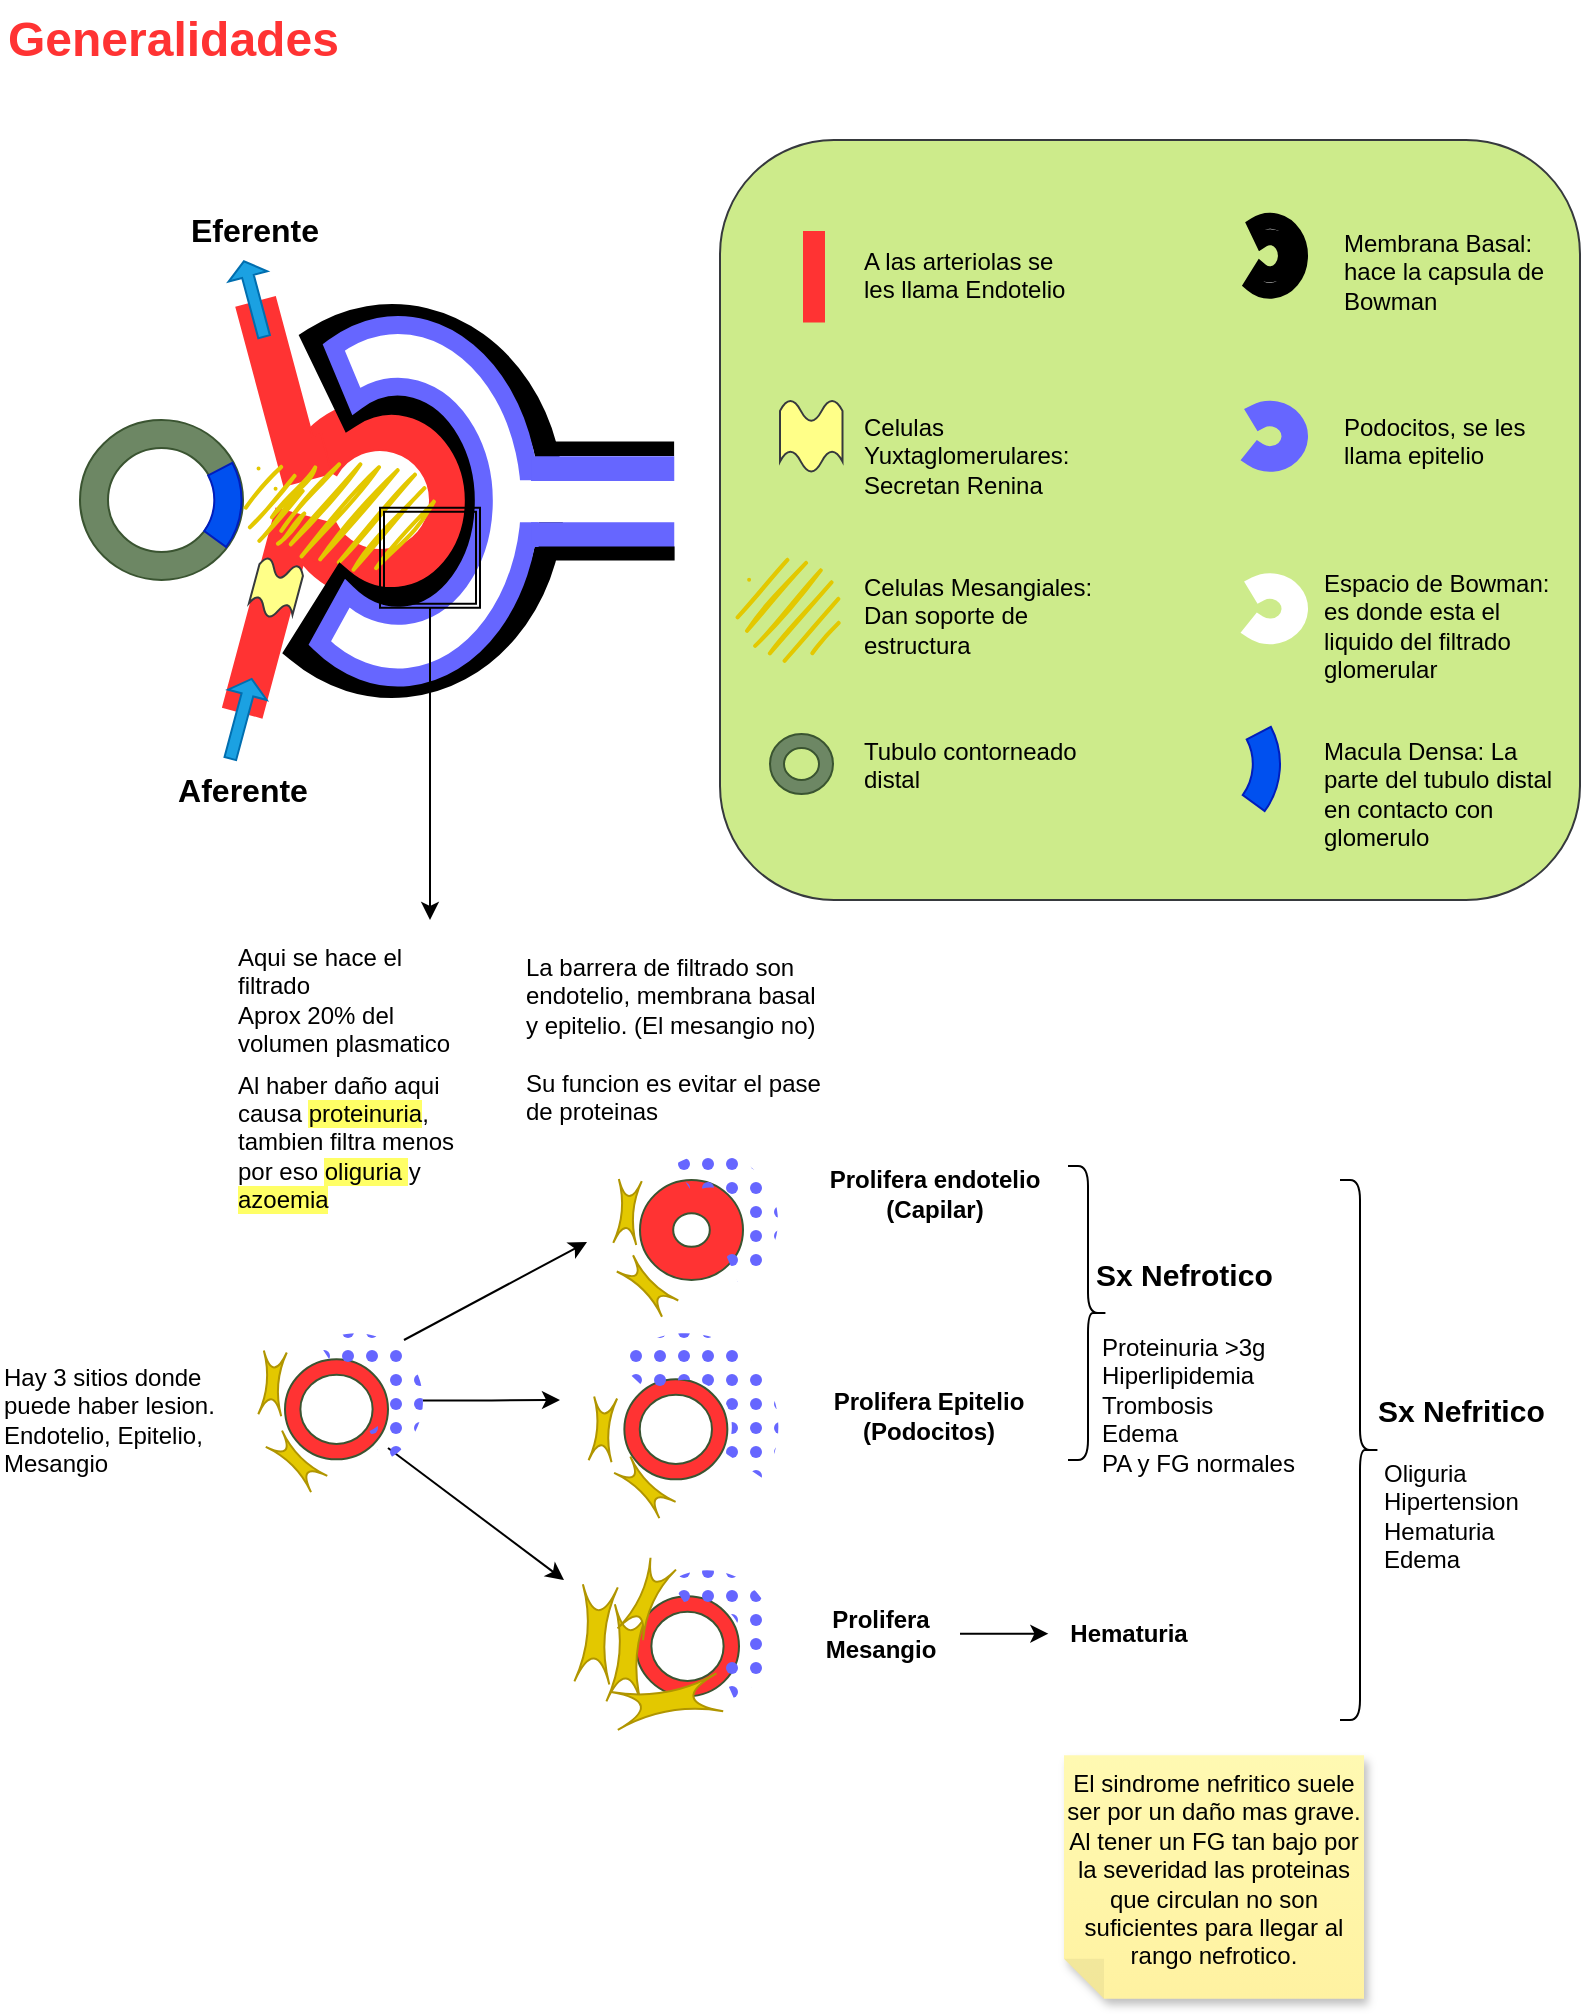 <mxfile version="21.6.8" type="github">
  <diagram name="Página-1" id="UciEay0KyTCCJJWclvXi">
    <mxGraphModel dx="1640" dy="1055" grid="1" gridSize="10" guides="1" tooltips="1" connect="1" arrows="1" fold="1" page="1" pageScale="1" pageWidth="850" pageHeight="1100" math="0" shadow="0">
      <root>
        <mxCell id="0" />
        <mxCell id="1" parent="0" />
        <mxCell id="AWjtqCZnB2S0BVq7457--28" value="" style="rounded=1;whiteSpace=wrap;html=1;fillColor=#cdeb8b;strokeColor=#36393d;" parent="1" vertex="1">
          <mxGeometry x="400" y="80" width="430" height="380" as="geometry" />
        </mxCell>
        <mxCell id="AWjtqCZnB2S0BVq7457--3" value="" style="verticalLabelPosition=bottom;verticalAlign=top;html=1;shape=mxgraph.basic.partConcEllipse;startAngle=0.083;endAngle=0.928;arcWidth=0.5;direction=north;fillColor=#FF3333;fontColor=#000000;strokeColor=#FF3333;" parent="1" vertex="1">
          <mxGeometry x="180" y="210" width="100" height="100" as="geometry" />
        </mxCell>
        <mxCell id="AWjtqCZnB2S0BVq7457--6" value="" style="shape=corner;whiteSpace=wrap;html=1;dx=20;dy=20;fillColor=#FF3333;fontColor=#000000;strokeColor=#FF3333;rotation=15;" parent="1" vertex="1">
          <mxGeometry x="164.39" y="266.05" width="26.9" height="102.71" as="geometry" />
        </mxCell>
        <mxCell id="AWjtqCZnB2S0BVq7457--8" value="" style="shape=corner;whiteSpace=wrap;html=1;dx=20;dy=20;direction=north;fillColor=#FF3333;fontColor=#000000;strokeColor=#FF3333;rotation=-15;" parent="1" vertex="1">
          <mxGeometry x="169.74" y="158.99" width="24.59" height="92.25" as="geometry" />
        </mxCell>
        <mxCell id="AWjtqCZnB2S0BVq7457--9" value="" style="ellipse;whiteSpace=wrap;html=1;strokeWidth=2;fillWeight=2;hachureGap=8;fillColor=#e3c800;fillStyle=dots;strokeColor=none;fontColor=#000000;sketch=1;curveFitting=1;jiggle=2;" parent="1" vertex="1">
          <mxGeometry x="176" y="238" width="80" height="53.75" as="geometry" />
        </mxCell>
        <mxCell id="AWjtqCZnB2S0BVq7457--10" value="" style="shape=singleArrow;direction=north;whiteSpace=wrap;html=1;fillColor=#1ba1e2;fontColor=#ffffff;strokeColor=#006EAF;rotation=15;" parent="1" vertex="1">
          <mxGeometry x="150.5" y="348.75" width="20" height="41.25" as="geometry" />
        </mxCell>
        <mxCell id="AWjtqCZnB2S0BVq7457--11" value="" style="shape=singleArrow;direction=north;whiteSpace=wrap;html=1;fillColor=#1ba1e2;fontColor=#ffffff;strokeColor=#006EAF;rotation=-15;" parent="1" vertex="1">
          <mxGeometry x="157" y="140" width="20" height="39" as="geometry" />
        </mxCell>
        <mxCell id="AWjtqCZnB2S0BVq7457--12" value="Aferente" style="text;html=1;align=center;verticalAlign=middle;resizable=0;points=[];autosize=1;strokeColor=none;fillColor=none;fontSize=16;fontStyle=1" parent="1" vertex="1">
          <mxGeometry x="115.5" y="390" width="90" height="30" as="geometry" />
        </mxCell>
        <mxCell id="AWjtqCZnB2S0BVq7457--13" value="Eferente" style="text;html=1;align=center;verticalAlign=middle;resizable=0;points=[];autosize=1;strokeColor=none;fillColor=none;fontSize=16;fontStyle=1" parent="1" vertex="1">
          <mxGeometry x="122" y="110" width="90" height="30" as="geometry" />
        </mxCell>
        <mxCell id="AWjtqCZnB2S0BVq7457--15" value="" style="verticalLabelPosition=bottom;verticalAlign=top;html=1;shape=mxgraph.basic.partConcEllipse;startAngle=0.419;endAngle=0.1;arcWidth=0.47;rotation=-180;strokeWidth=12;perimeterSpacing=0;" parent="1" vertex="1">
          <mxGeometry x="156" y="168" width="160" height="185" as="geometry" />
        </mxCell>
        <mxCell id="AWjtqCZnB2S0BVq7457--16" value="" style="verticalLabelPosition=bottom;verticalAlign=top;html=1;shape=mxgraph.basic.partConcEllipse;startAngle=0.419;endAngle=0.101;arcWidth=0.35;rotation=-180;strokeWidth=9;fillColor=#FFFFFF;fontColor=#ffffff;strokeColor=#6666FF;" parent="1" vertex="1">
          <mxGeometry x="173" y="172.5" width="132" height="176.25" as="geometry" />
        </mxCell>
        <mxCell id="AWjtqCZnB2S0BVq7457--17" value="" style="verticalLabelPosition=bottom;verticalAlign=top;html=1;shape=mxgraph.basic.wave2;dy=0.3;fillColor=#ffff88;strokeColor=#36393d;rotation=15;" parent="1" vertex="1">
          <mxGeometry x="166.74" y="290.37" width="22.5" height="28.75" as="geometry" />
        </mxCell>
        <mxCell id="AWjtqCZnB2S0BVq7457--18" value="A las arteriolas se les llama Endotelio" style="rounded=0;whiteSpace=wrap;html=1;align=left;verticalAlign=top;strokeColor=none;fillColor=none;" parent="1" vertex="1">
          <mxGeometry x="470" y="126.63" width="110" height="36.25" as="geometry" />
        </mxCell>
        <mxCell id="AWjtqCZnB2S0BVq7457--19" value="" style="shape=corner;whiteSpace=wrap;html=1;dx=20;dy=20;direction=north;fillColor=#FF3333;fontColor=#000000;strokeColor=#FF3333;" parent="1" vertex="1">
          <mxGeometry x="442" y="126" width="10" height="44.75" as="geometry" />
        </mxCell>
        <mxCell id="AWjtqCZnB2S0BVq7457--20" value="&lt;div&gt;Celulas Yuxtaglomerulares:&lt;/div&gt;&lt;div&gt;Secretan Renina&lt;br&gt;&lt;/div&gt;" style="rounded=0;whiteSpace=wrap;html=1;align=left;verticalAlign=top;strokeColor=none;fillColor=none;" parent="1" vertex="1">
          <mxGeometry x="470" y="210" width="110" height="40" as="geometry" />
        </mxCell>
        <mxCell id="AWjtqCZnB2S0BVq7457--21" value="" style="verticalLabelPosition=bottom;verticalAlign=top;html=1;shape=mxgraph.basic.wave2;dy=0.3;fillColor=#ffff88;strokeColor=#36393d;" parent="1" vertex="1">
          <mxGeometry x="430" y="210" width="31.25" height="36.25" as="geometry" />
        </mxCell>
        <mxCell id="AWjtqCZnB2S0BVq7457--22" value="&lt;div&gt;Celulas Mesangiales:&lt;/div&gt;Dan soporte de estructura" style="rounded=0;whiteSpace=wrap;html=1;align=left;verticalAlign=top;strokeColor=none;fillColor=none;" parent="1" vertex="1">
          <mxGeometry x="470" y="290.37" width="120" height="40" as="geometry" />
        </mxCell>
        <mxCell id="AWjtqCZnB2S0BVq7457--23" value="" style="ellipse;whiteSpace=wrap;html=1;strokeWidth=2;fillWeight=2;hachureGap=8;fillColor=#e3c800;fillStyle=dots;sketch=1;strokeColor=none;fontColor=#000000;" parent="1" vertex="1">
          <mxGeometry x="410" y="289.37" width="50" height="50" as="geometry" />
        </mxCell>
        <mxCell id="AWjtqCZnB2S0BVq7457--24" value="" style="verticalLabelPosition=bottom;verticalAlign=top;html=1;shape=mxgraph.basic.partConcEllipse;startAngle=0.419;endAngle=0.1;arcWidth=0.47;rotation=-180;strokeWidth=8;perimeterSpacing=0;" parent="1" vertex="1">
          <mxGeometry x="660" y="120.38" width="30" height="35" as="geometry" />
        </mxCell>
        <mxCell id="AWjtqCZnB2S0BVq7457--25" value="Membrana Basal: hace la capsula de Bowman" style="rounded=0;whiteSpace=wrap;html=1;align=left;verticalAlign=top;strokeColor=none;fillColor=none;" parent="1" vertex="1">
          <mxGeometry x="710" y="117.88" width="120" height="40" as="geometry" />
        </mxCell>
        <mxCell id="AWjtqCZnB2S0BVq7457--26" value="" style="verticalLabelPosition=bottom;verticalAlign=top;html=1;shape=mxgraph.basic.partConcEllipse;startAngle=0.419;endAngle=0.101;arcWidth=0.35;rotation=-180;strokeWidth=8;fillColor=#FFFFFF;fontColor=#ffffff;strokeColor=#6666FF;" parent="1" vertex="1">
          <mxGeometry x="660" y="214.38" width="30" height="27.5" as="geometry" />
        </mxCell>
        <mxCell id="AWjtqCZnB2S0BVq7457--27" value="Podocitos, se les llama epitelio" style="rounded=0;whiteSpace=wrap;html=1;align=left;verticalAlign=top;strokeColor=none;fillColor=none;" parent="1" vertex="1">
          <mxGeometry x="710" y="210" width="120" height="40" as="geometry" />
        </mxCell>
        <mxCell id="AWjtqCZnB2S0BVq7457--29" value="" style="verticalLabelPosition=bottom;verticalAlign=top;html=1;shape=mxgraph.basic.partConcEllipse;startAngle=0.419;endAngle=0.101;arcWidth=0.35;rotation=-180;strokeWidth=8;fillColor=#FFFFFF;fontColor=#ffffff;strokeColor=#FFFFFF;" parent="1" vertex="1">
          <mxGeometry x="660" y="300.62" width="30" height="27.5" as="geometry" />
        </mxCell>
        <mxCell id="AWjtqCZnB2S0BVq7457--30" value="Espacio de Bowman: es donde esta el liquido del filtrado glomerular" style="rounded=0;whiteSpace=wrap;html=1;align=left;verticalAlign=top;strokeColor=none;fillColor=none;" parent="1" vertex="1">
          <mxGeometry x="700" y="288.12" width="120" height="40" as="geometry" />
        </mxCell>
        <mxCell id="AWjtqCZnB2S0BVq7457--31" value="" style="shape=corner;whiteSpace=wrap;html=1;dx=20;dy=20;direction=north;rotation=90;strokeColor=#FFFFFF;" parent="1" vertex="1">
          <mxGeometry x="321.31" y="225.31" width="20" height="70.62" as="geometry" />
        </mxCell>
        <mxCell id="AWjtqCZnB2S0BVq7457--32" value="" style="shape=corner;whiteSpace=wrap;html=1;dx=20;dy=20;direction=north;rotation=90;strokeColor=#6666FF;fillColor=#6666FF;" parent="1" vertex="1">
          <mxGeometry x="335.66" y="209" width="11.31" height="70.62" as="geometry" />
        </mxCell>
        <mxCell id="AWjtqCZnB2S0BVq7457--33" value="" style="shape=corner;whiteSpace=wrap;html=1;dx=20;dy=20;direction=north;rotation=90;strokeColor=#6666FF;fillColor=#6666FF;" parent="1" vertex="1">
          <mxGeometry x="335.66" y="242" width="11.31" height="70.62" as="geometry" />
        </mxCell>
        <mxCell id="AWjtqCZnB2S0BVq7457--34" value="" style="shape=corner;whiteSpace=wrap;html=1;dx=20;dy=20;direction=north;rotation=90;strokeColor=#000000;fillColor=#000000;" parent="1" vertex="1">
          <mxGeometry x="344" y="205" width="6.28" height="58.83" as="geometry" />
        </mxCell>
        <mxCell id="AWjtqCZnB2S0BVq7457--35" value="" style="shape=corner;whiteSpace=wrap;html=1;dx=20;dy=20;direction=north;rotation=90;strokeColor=#000000;fillColor=#000000;" parent="1" vertex="1">
          <mxGeometry x="340.31" y="253.31" width="6" height="67" as="geometry" />
        </mxCell>
        <mxCell id="AWjtqCZnB2S0BVq7457--37" value="" style="verticalLabelPosition=bottom;verticalAlign=top;html=1;shape=mxgraph.basic.donut;dx=14;fillColor=#6d8764;fontColor=#ffffff;strokeColor=#3A5431;" parent="1" vertex="1">
          <mxGeometry x="80" y="220" width="81.5" height="80" as="geometry" />
        </mxCell>
        <mxCell id="AWjtqCZnB2S0BVq7457--38" value="" style="ellipse;whiteSpace=wrap;html=1;strokeWidth=2;fillWeight=2;hachureGap=8;fillColor=#e3c800;fillStyle=dots;strokeColor=none;fontColor=#000000;sketch=1;curveFitting=1;jiggle=2;" parent="1" vertex="1">
          <mxGeometry x="161.95" y="241.88" width="31.05" height="42" as="geometry" />
        </mxCell>
        <mxCell id="AWjtqCZnB2S0BVq7457--39" value="" style="verticalLabelPosition=bottom;verticalAlign=top;html=1;shape=mxgraph.basic.partConcEllipse;startAngle=0.923;endAngle=0.1;arcWidth=0.34;direction=south;fillColor=#0050ef;strokeColor=#001DBC;fontColor=#ffffff;" parent="1" vertex="1">
          <mxGeometry x="80.75" y="220" width="80" height="80" as="geometry" />
        </mxCell>
        <mxCell id="Lvf93lARUG0P3jfMm5ZK-1" value="" style="verticalLabelPosition=bottom;verticalAlign=top;html=1;shape=mxgraph.basic.donut;dx=7;fillColor=#6d8764;fontColor=#ffffff;strokeColor=#3A5431;" parent="1" vertex="1">
          <mxGeometry x="425" y="377" width="31.5" height="30" as="geometry" />
        </mxCell>
        <mxCell id="Lvf93lARUG0P3jfMm5ZK-2" value="Tubulo contorneado distal&lt;div&gt;&lt;/div&gt;" style="rounded=0;whiteSpace=wrap;html=1;align=left;verticalAlign=top;strokeColor=none;fillColor=none;" parent="1" vertex="1">
          <mxGeometry x="470" y="372" width="120" height="40" as="geometry" />
        </mxCell>
        <mxCell id="Lvf93lARUG0P3jfMm5ZK-3" value="" style="verticalLabelPosition=bottom;verticalAlign=top;html=1;shape=mxgraph.basic.partConcEllipse;startAngle=0.923;endAngle=0.1;arcWidth=0.34;direction=south;fillColor=#0050ef;strokeColor=#001DBC;fontColor=#ffffff;" parent="1" vertex="1">
          <mxGeometry x="600" y="352" width="80" height="80" as="geometry" />
        </mxCell>
        <mxCell id="Lvf93lARUG0P3jfMm5ZK-4" value="Macula Densa: La parte del tubulo distal en contacto con glomerulo" style="rounded=0;whiteSpace=wrap;html=1;align=left;verticalAlign=top;strokeColor=none;fillColor=none;" parent="1" vertex="1">
          <mxGeometry x="700" y="372" width="120" height="40" as="geometry" />
        </mxCell>
        <mxCell id="Lvf93lARUG0P3jfMm5ZK-5" value="Generalidades" style="text;strokeColor=none;fillColor=none;html=1;fontSize=24;fontStyle=1;verticalAlign=middle;align=left;fontColor=#FF3333;" parent="1" vertex="1">
          <mxGeometry x="41.95" y="10" width="100" height="40" as="geometry" />
        </mxCell>
        <mxCell id="Lvf93lARUG0P3jfMm5ZK-42" style="edgeStyle=orthogonalEdgeStyle;rounded=0;orthogonalLoop=1;jettySize=auto;html=1;" parent="1" source="Lvf93lARUG0P3jfMm5ZK-6" edge="1">
          <mxGeometry relative="1" as="geometry">
            <mxPoint x="255" y="470" as="targetPoint" />
          </mxGeometry>
        </mxCell>
        <mxCell id="Lvf93lARUG0P3jfMm5ZK-6" value="" style="shape=ext;double=1;whiteSpace=wrap;html=1;aspect=fixed;fillColor=none;strokeColor=#000000;" parent="1" vertex="1">
          <mxGeometry x="230" y="263.88" width="50" height="50" as="geometry" />
        </mxCell>
        <mxCell id="Lvf93lARUG0P3jfMm5ZK-8" value="Aqui se hace el filtrado&lt;br&gt;Aprox 20% del volumen plasmatico" style="rounded=1;whiteSpace=wrap;html=1;align=left;strokeColor=none;" parent="1" vertex="1">
          <mxGeometry x="157" y="480" width="120" height="60" as="geometry" />
        </mxCell>
        <mxCell id="Lvf93lARUG0P3jfMm5ZK-9" value="Oliguria&lt;br&gt;Hipertension&lt;br&gt;Hematuria&lt;br&gt;Edema" style="rounded=1;whiteSpace=wrap;html=1;align=left;strokeColor=none;" parent="1" vertex="1">
          <mxGeometry x="730" y="737.68" width="90" height="60" as="geometry" />
        </mxCell>
        <mxCell id="Lvf93lARUG0P3jfMm5ZK-10" value="Al haber daño aqui causa &lt;span style=&quot;background-color: rgb(255, 255, 102);&quot;&gt;proteinuria&lt;/span&gt;, tambien filtra menos por eso &lt;span style=&quot;background-color: rgb(255, 255, 102);&quot;&gt;oliguria &lt;/span&gt;y &lt;span style=&quot;background-color: rgb(255, 255, 102);&quot;&gt;azoemia&lt;/span&gt;" style="rounded=1;whiteSpace=wrap;html=1;align=left;strokeColor=none;" parent="1" vertex="1">
          <mxGeometry x="157" y="551" width="120" height="60" as="geometry" />
        </mxCell>
        <mxCell id="Lvf93lARUG0P3jfMm5ZK-14" value="" style="rounded=0;orthogonalLoop=1;jettySize=auto;html=1;" parent="1" edge="1">
          <mxGeometry relative="1" as="geometry">
            <mxPoint x="242" y="680" as="sourcePoint" />
            <mxPoint x="333.5" y="631.008" as="targetPoint" />
          </mxGeometry>
        </mxCell>
        <mxCell id="Lvf93lARUG0P3jfMm5ZK-18" style="rounded=0;orthogonalLoop=1;jettySize=auto;html=1;" parent="1" source="Lvf93lARUG0P3jfMm5ZK-11" edge="1">
          <mxGeometry relative="1" as="geometry">
            <mxPoint x="322" y="800" as="targetPoint" />
          </mxGeometry>
        </mxCell>
        <mxCell id="Lvf93lARUG0P3jfMm5ZK-11" value="" style="verticalLabelPosition=bottom;verticalAlign=top;html=1;shape=mxgraph.basic.donut;dx=7.69;fillColor=#FF3333;fontColor=#ffffff;strokeColor=#3A5431;" parent="1" vertex="1">
          <mxGeometry x="182.5" y="689.68" width="51.5" height="50" as="geometry" />
        </mxCell>
        <mxCell id="Lvf93lARUG0P3jfMm5ZK-45" value="" style="edgeStyle=orthogonalEdgeStyle;rounded=0;orthogonalLoop=1;jettySize=auto;html=1;" parent="1" source="Lvf93lARUG0P3jfMm5ZK-12" edge="1">
          <mxGeometry relative="1" as="geometry">
            <mxPoint x="320" y="710" as="targetPoint" />
          </mxGeometry>
        </mxCell>
        <mxCell id="Lvf93lARUG0P3jfMm5ZK-12" value="" style="verticalLabelPosition=bottom;verticalAlign=top;html=1;shape=mxgraph.basic.partConcEllipse;dx=7.69;fillColor=#6666FF;fontColor=#ffffff;strokeColor=none;aspect=fixed;fillStyle=dots;startAngle=0.908;endAngle=0.434;arcWidth=0.5;" parent="1" vertex="1">
          <mxGeometry x="184.5" y="676.68" width="67" height="67" as="geometry" />
        </mxCell>
        <mxCell id="Lvf93lARUG0P3jfMm5ZK-16" value="" style="verticalLabelPosition=bottom;verticalAlign=top;html=1;shape=mxgraph.basic.donut;dx=7.69;fillColor=#FF3333;fontColor=#ffffff;strokeColor=#3A5431;" parent="1" vertex="1">
          <mxGeometry x="352.18" y="699.68" width="51.5" height="50" as="geometry" />
        </mxCell>
        <mxCell id="Lvf93lARUG0P3jfMm5ZK-17" value="" style="verticalLabelPosition=bottom;verticalAlign=top;html=1;shape=mxgraph.basic.partConcEllipse;dx=19.34;fillColor=#6666FF;fontColor=#ffffff;strokeColor=none;aspect=fixed;fillStyle=dots;startAngle=0.87;endAngle=0.344;arcWidth=0.5;" parent="1" vertex="1">
          <mxGeometry x="336.18" y="676.68" width="93" height="93" as="geometry" />
        </mxCell>
        <mxCell id="Lvf93lARUG0P3jfMm5ZK-19" value="Prolifera endotelio &lt;br&gt;(Capilar)" style="text;html=1;align=center;verticalAlign=middle;resizable=0;points=[];autosize=1;strokeColor=none;fillColor=none;fontStyle=1" parent="1" vertex="1">
          <mxGeometry x="442" y="587" width="130" height="40" as="geometry" />
        </mxCell>
        <mxCell id="Lvf93lARUG0P3jfMm5ZK-20" value="Prolifera Epitelio&lt;br&gt;(Podocitos)" style="text;html=1;align=center;verticalAlign=middle;resizable=0;points=[];autosize=1;strokeColor=none;fillColor=none;fontStyle=1" parent="1" vertex="1">
          <mxGeometry x="444.18" y="697.68" width="120" height="40" as="geometry" />
        </mxCell>
        <mxCell id="Lvf93lARUG0P3jfMm5ZK-21" value="Sx Nefritico" style="text;html=1;align=left;verticalAlign=middle;resizable=0;points=[];autosize=1;strokeColor=none;fillColor=none;fontStyle=1;fontSize=15;" parent="1" vertex="1">
          <mxGeometry x="727" y="699.68" width="110" height="30" as="geometry" />
        </mxCell>
        <mxCell id="Lvf93lARUG0P3jfMm5ZK-22" value="Hay 3 sitios donde puede haber lesion.&lt;br&gt;Endotelio, Epitelio, Mesangio" style="rounded=1;whiteSpace=wrap;html=1;align=left;strokeColor=none;" parent="1" vertex="1">
          <mxGeometry x="40" y="690.05" width="120" height="60" as="geometry" />
        </mxCell>
        <mxCell id="Lvf93lARUG0P3jfMm5ZK-23" value="" style="shape=switch;whiteSpace=wrap;html=1;rotation=5;fillColor=#e3c800;fontColor=#000000;strokeColor=#B09500;aspect=fixed;" parent="1" vertex="1">
          <mxGeometry x="170.5" y="685.68" width="11.52" height="32" as="geometry" />
        </mxCell>
        <mxCell id="Lvf93lARUG0P3jfMm5ZK-24" value="" style="shape=switch;whiteSpace=wrap;html=1;rotation=-45;fillColor=#e3c800;fontColor=#000000;strokeColor=#B09500;aspect=fixed;" parent="1" vertex="1">
          <mxGeometry x="182.5" y="724.68" width="11.52" height="32" as="geometry" />
        </mxCell>
        <mxCell id="Lvf93lARUG0P3jfMm5ZK-25" value="" style="verticalLabelPosition=bottom;verticalAlign=top;html=1;shape=mxgraph.basic.donut;dx=16.59;fillColor=#FF3333;fontColor=#ffffff;strokeColor=#3A5431;" parent="1" vertex="1">
          <mxGeometry x="360" y="600" width="51.5" height="50" as="geometry" />
        </mxCell>
        <mxCell id="Lvf93lARUG0P3jfMm5ZK-26" value="" style="verticalLabelPosition=bottom;verticalAlign=top;html=1;shape=mxgraph.basic.partConcEllipse;dx=7.69;fillColor=#6666FF;fontColor=#ffffff;strokeColor=none;aspect=fixed;fillStyle=dots;startAngle=0.908;endAngle=0.434;arcWidth=0.5;" parent="1" vertex="1">
          <mxGeometry x="362" y="587" width="67" height="67" as="geometry" />
        </mxCell>
        <mxCell id="Lvf93lARUG0P3jfMm5ZK-27" value="" style="shape=switch;whiteSpace=wrap;html=1;rotation=5;fillColor=#e3c800;fontColor=#000000;strokeColor=#B09500;aspect=fixed;" parent="1" vertex="1">
          <mxGeometry x="348" y="600" width="11.52" height="32" as="geometry" />
        </mxCell>
        <mxCell id="Lvf93lARUG0P3jfMm5ZK-28" value="" style="shape=switch;whiteSpace=wrap;html=1;rotation=-45;fillColor=#e3c800;fontColor=#000000;strokeColor=#B09500;aspect=fixed;" parent="1" vertex="1">
          <mxGeometry x="358" y="637" width="11.52" height="32" as="geometry" />
        </mxCell>
        <mxCell id="Lvf93lARUG0P3jfMm5ZK-29" value="" style="shape=switch;whiteSpace=wrap;html=1;rotation=5;fillColor=#e3c800;fontColor=#000000;strokeColor=#B09500;aspect=fixed;" parent="1" vertex="1">
          <mxGeometry x="335.66" y="708.68" width="11.52" height="32" as="geometry" />
        </mxCell>
        <mxCell id="Lvf93lARUG0P3jfMm5ZK-30" value="" style="shape=switch;whiteSpace=wrap;html=1;rotation=-45;fillColor=#e3c800;fontColor=#000000;strokeColor=#B09500;aspect=fixed;" parent="1" vertex="1">
          <mxGeometry x="356.66" y="737.68" width="11.52" height="32" as="geometry" />
        </mxCell>
        <mxCell id="Lvf93lARUG0P3jfMm5ZK-31" value="" style="verticalLabelPosition=bottom;verticalAlign=top;html=1;shape=mxgraph.basic.donut;dx=7.69;fillColor=#FF3333;fontColor=#ffffff;strokeColor=#3A5431;" parent="1" vertex="1">
          <mxGeometry x="358" y="808.14" width="51.5" height="50" as="geometry" />
        </mxCell>
        <mxCell id="Lvf93lARUG0P3jfMm5ZK-32" value="" style="verticalLabelPosition=bottom;verticalAlign=top;html=1;shape=mxgraph.basic.partConcEllipse;dx=7.69;fillColor=#6666FF;fontColor=#ffffff;strokeColor=none;aspect=fixed;fillStyle=dots;startAngle=0.908;endAngle=0.434;arcWidth=0.5;" parent="1" vertex="1">
          <mxGeometry x="360" y="795.14" width="67" height="67" as="geometry" />
        </mxCell>
        <mxCell id="Lvf93lARUG0P3jfMm5ZK-33" value="" style="shape=switch;whiteSpace=wrap;html=1;rotation=5;fillColor=#e3c800;fontColor=#000000;strokeColor=#B09500;aspect=fixed;" parent="1" vertex="1">
          <mxGeometry x="345.29" y="812.85" width="17.52" height="48.67" as="geometry" />
        </mxCell>
        <mxCell id="Lvf93lARUG0P3jfMm5ZK-34" value="" style="shape=switch;whiteSpace=wrap;html=1;rotation=80;fillColor=#e3c800;fontColor=#000000;strokeColor=#B09500;aspect=fixed;" parent="1" vertex="1">
          <mxGeometry x="363.96" y="834.07" width="19.26" height="53.5" as="geometry" />
        </mxCell>
        <mxCell id="Lvf93lARUG0P3jfMm5ZK-35" value="" style="shape=switch;whiteSpace=wrap;html=1;rotation=25;fillColor=#e3c800;fontColor=#000000;strokeColor=#B09500;aspect=fixed;" parent="1" vertex="1">
          <mxGeometry x="356.36" y="790" width="14.04" height="39" as="geometry" />
        </mxCell>
        <mxCell id="Lvf93lARUG0P3jfMm5ZK-36" value="" style="shape=switch;whiteSpace=wrap;html=1;rotation=5;fillColor=#e3c800;fontColor=#000000;strokeColor=#B09500;aspect=fixed;" parent="1" vertex="1">
          <mxGeometry x="329.29" y="802.85" width="17.52" height="48.67" as="geometry" />
        </mxCell>
        <mxCell id="Lvf93lARUG0P3jfMm5ZK-44" value="" style="edgeStyle=orthogonalEdgeStyle;rounded=0;orthogonalLoop=1;jettySize=auto;html=1;" parent="1" source="Lvf93lARUG0P3jfMm5ZK-38" target="Lvf93lARUG0P3jfMm5ZK-43" edge="1">
          <mxGeometry relative="1" as="geometry" />
        </mxCell>
        <mxCell id="Lvf93lARUG0P3jfMm5ZK-38" value="Prolifera &lt;br&gt;Mesangio" style="text;html=1;align=center;verticalAlign=middle;resizable=0;points=[];autosize=1;strokeColor=none;fillColor=none;fontStyle=1" parent="1" vertex="1">
          <mxGeometry x="440" y="806.82" width="80" height="40" as="geometry" />
        </mxCell>
        <mxCell id="Lvf93lARUG0P3jfMm5ZK-40" value="La barrera de filtrado son endotelio, membrana basal y epitelio. (El mesangio no)&lt;br&gt;&lt;div&gt;&lt;br&gt;&lt;/div&gt;&lt;div&gt;Su funcion es evitar el pase de proteinas&lt;/div&gt;" style="rounded=1;whiteSpace=wrap;html=1;align=left;verticalAlign=top;strokeColor=none;" parent="1" vertex="1">
          <mxGeometry x="300.75" y="480" width="151.25" height="100" as="geometry" />
        </mxCell>
        <mxCell id="Lvf93lARUG0P3jfMm5ZK-43" value="Hematuria" style="text;html=1;align=center;verticalAlign=middle;resizable=0;points=[];autosize=1;strokeColor=none;fillColor=none;fontStyle=1" parent="1" vertex="1">
          <mxGeometry x="564.18" y="811.82" width="80" height="30" as="geometry" />
        </mxCell>
        <mxCell id="Lvf93lARUG0P3jfMm5ZK-46" value="" style="shape=curlyBracket;whiteSpace=wrap;html=1;rounded=1;flipH=1;labelPosition=right;verticalLabelPosition=middle;align=left;verticalAlign=middle;" parent="1" vertex="1">
          <mxGeometry x="574" y="593" width="20" height="147" as="geometry" />
        </mxCell>
        <mxCell id="Lvf93lARUG0P3jfMm5ZK-47" value="" style="shape=curlyBracket;whiteSpace=wrap;html=1;rounded=1;flipH=1;labelPosition=right;verticalLabelPosition=middle;align=left;verticalAlign=middle;" parent="1" vertex="1">
          <mxGeometry x="710" y="600" width="20" height="270" as="geometry" />
        </mxCell>
        <mxCell id="Lvf93lARUG0P3jfMm5ZK-48" value="Sx Nefrotico" style="text;html=1;align=left;verticalAlign=middle;resizable=0;points=[];autosize=1;strokeColor=none;fillColor=none;fontStyle=1;fontSize=15;" parent="1" vertex="1">
          <mxGeometry x="586" y="632" width="110" height="30" as="geometry" />
        </mxCell>
        <mxCell id="Lvf93lARUG0P3jfMm5ZK-49" value="Proteinuria &amp;gt;3g&lt;br&gt;Hiperlipidemia&lt;br&gt;Trombosis&lt;br&gt;Edema&lt;br&gt;PA y FG normales" style="rounded=1;whiteSpace=wrap;html=1;align=left;strokeColor=none;verticalAlign=top;" parent="1" vertex="1">
          <mxGeometry x="589" y="669.68" width="100" height="60" as="geometry" />
        </mxCell>
        <mxCell id="Lvf93lARUG0P3jfMm5ZK-50" value="El sindrome nefritico suele ser por un daño mas grave. Al tener un FG tan bajo por la severidad las proteinas que circulan no son suficientes para llegar al rango nefrotico." style="shape=note;whiteSpace=wrap;html=1;backgroundOutline=1;fontColor=#000000;darkOpacity=0.05;fillColor=#FFF9B2;strokeColor=none;fillStyle=solid;direction=west;gradientDirection=north;gradientColor=#FFF2A1;shadow=1;size=20;pointerEvents=1;verticalAlign=top;" parent="1" vertex="1">
          <mxGeometry x="572" y="887.57" width="150" height="121.86" as="geometry" />
        </mxCell>
      </root>
    </mxGraphModel>
  </diagram>
</mxfile>
